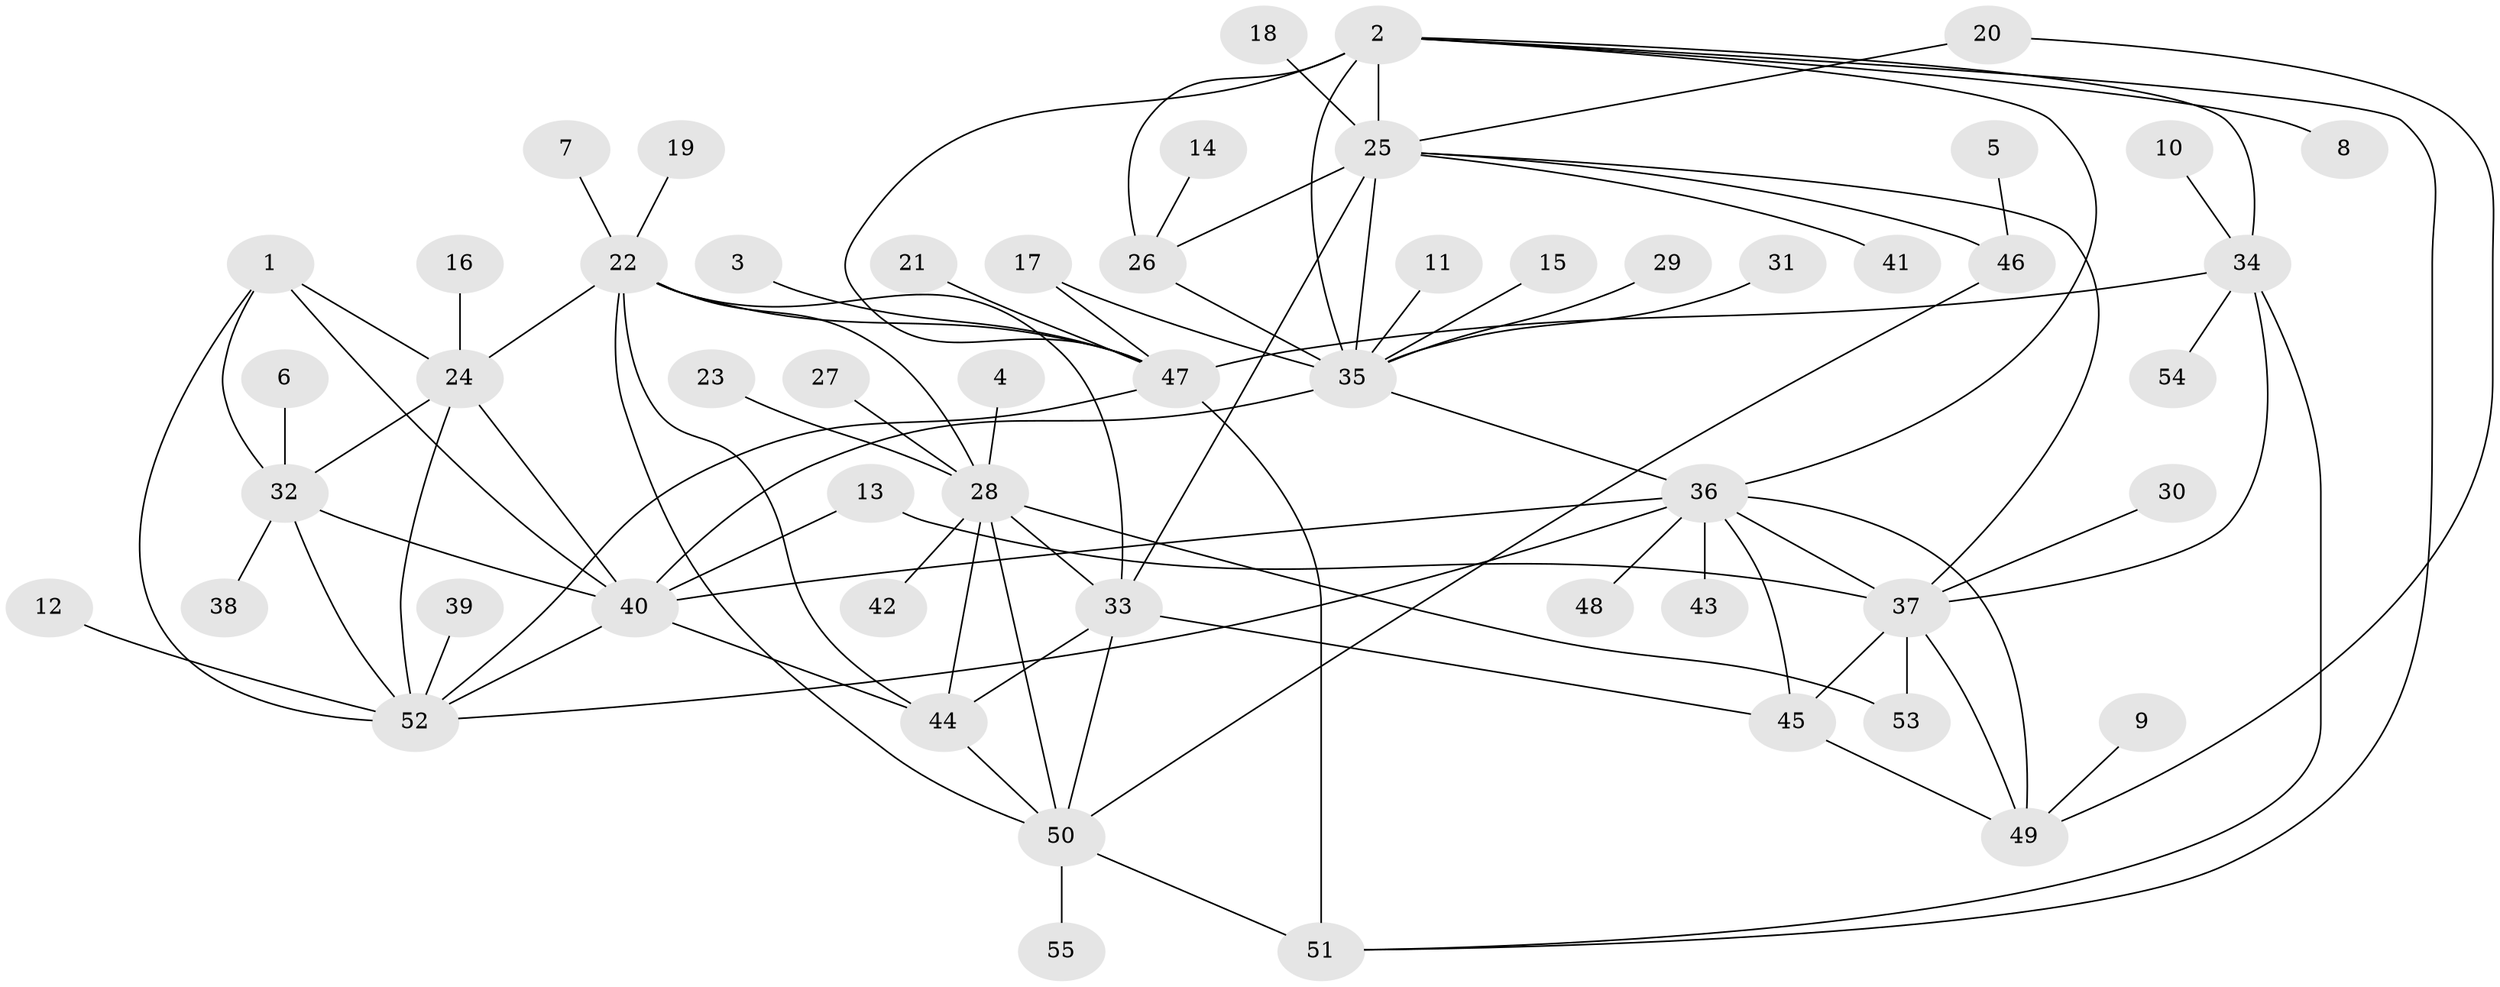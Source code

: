 // original degree distribution, {8: 0.045871559633027525, 7: 0.027522935779816515, 10: 0.01834862385321101, 9: 0.027522935779816515, 4: 0.01834862385321101, 6: 0.045871559633027525, 11: 0.027522935779816515, 5: 0.01834862385321101, 12: 0.009174311926605505, 2: 0.1834862385321101, 1: 0.5504587155963303, 3: 0.027522935779816515}
// Generated by graph-tools (version 1.1) at 2025/50/03/09/25 03:50:28]
// undirected, 55 vertices, 91 edges
graph export_dot {
graph [start="1"]
  node [color=gray90,style=filled];
  1;
  2;
  3;
  4;
  5;
  6;
  7;
  8;
  9;
  10;
  11;
  12;
  13;
  14;
  15;
  16;
  17;
  18;
  19;
  20;
  21;
  22;
  23;
  24;
  25;
  26;
  27;
  28;
  29;
  30;
  31;
  32;
  33;
  34;
  35;
  36;
  37;
  38;
  39;
  40;
  41;
  42;
  43;
  44;
  45;
  46;
  47;
  48;
  49;
  50;
  51;
  52;
  53;
  54;
  55;
  1 -- 24 [weight=1.0];
  1 -- 32 [weight=1.0];
  1 -- 40 [weight=1.0];
  1 -- 52 [weight=1.0];
  2 -- 8 [weight=1.0];
  2 -- 25 [weight=2.0];
  2 -- 26 [weight=1.0];
  2 -- 34 [weight=1.0];
  2 -- 35 [weight=1.0];
  2 -- 36 [weight=1.0];
  2 -- 47 [weight=2.0];
  2 -- 51 [weight=1.0];
  3 -- 47 [weight=1.0];
  4 -- 28 [weight=1.0];
  5 -- 46 [weight=1.0];
  6 -- 32 [weight=1.0];
  7 -- 22 [weight=1.0];
  9 -- 49 [weight=1.0];
  10 -- 34 [weight=1.0];
  11 -- 35 [weight=1.0];
  12 -- 52 [weight=1.0];
  13 -- 37 [weight=1.0];
  13 -- 40 [weight=1.0];
  14 -- 26 [weight=1.0];
  15 -- 35 [weight=1.0];
  16 -- 24 [weight=1.0];
  17 -- 35 [weight=1.0];
  17 -- 47 [weight=1.0];
  18 -- 25 [weight=1.0];
  19 -- 22 [weight=1.0];
  20 -- 25 [weight=1.0];
  20 -- 49 [weight=1.0];
  21 -- 47 [weight=1.0];
  22 -- 24 [weight=1.0];
  22 -- 28 [weight=1.0];
  22 -- 33 [weight=1.0];
  22 -- 44 [weight=1.0];
  22 -- 47 [weight=1.0];
  22 -- 50 [weight=1.0];
  23 -- 28 [weight=1.0];
  24 -- 32 [weight=1.0];
  24 -- 40 [weight=1.0];
  24 -- 52 [weight=1.0];
  25 -- 26 [weight=2.0];
  25 -- 33 [weight=1.0];
  25 -- 35 [weight=2.0];
  25 -- 37 [weight=1.0];
  25 -- 41 [weight=1.0];
  25 -- 46 [weight=1.0];
  26 -- 35 [weight=1.0];
  27 -- 28 [weight=1.0];
  28 -- 33 [weight=1.0];
  28 -- 42 [weight=1.0];
  28 -- 44 [weight=1.0];
  28 -- 50 [weight=1.0];
  28 -- 53 [weight=1.0];
  29 -- 35 [weight=1.0];
  30 -- 37 [weight=1.0];
  31 -- 35 [weight=1.0];
  32 -- 38 [weight=1.0];
  32 -- 40 [weight=1.0];
  32 -- 52 [weight=1.0];
  33 -- 44 [weight=1.0];
  33 -- 45 [weight=1.0];
  33 -- 50 [weight=1.0];
  34 -- 37 [weight=1.0];
  34 -- 47 [weight=2.0];
  34 -- 51 [weight=1.0];
  34 -- 54 [weight=1.0];
  35 -- 36 [weight=2.0];
  35 -- 40 [weight=1.0];
  36 -- 37 [weight=1.0];
  36 -- 40 [weight=1.0];
  36 -- 43 [weight=1.0];
  36 -- 45 [weight=2.0];
  36 -- 48 [weight=1.0];
  36 -- 49 [weight=1.0];
  36 -- 52 [weight=1.0];
  37 -- 45 [weight=2.0];
  37 -- 49 [weight=1.0];
  37 -- 53 [weight=1.0];
  39 -- 52 [weight=1.0];
  40 -- 44 [weight=1.0];
  40 -- 52 [weight=1.0];
  44 -- 50 [weight=1.0];
  45 -- 49 [weight=2.0];
  46 -- 50 [weight=1.0];
  47 -- 51 [weight=2.0];
  47 -- 52 [weight=1.0];
  50 -- 51 [weight=1.0];
  50 -- 55 [weight=1.0];
}
